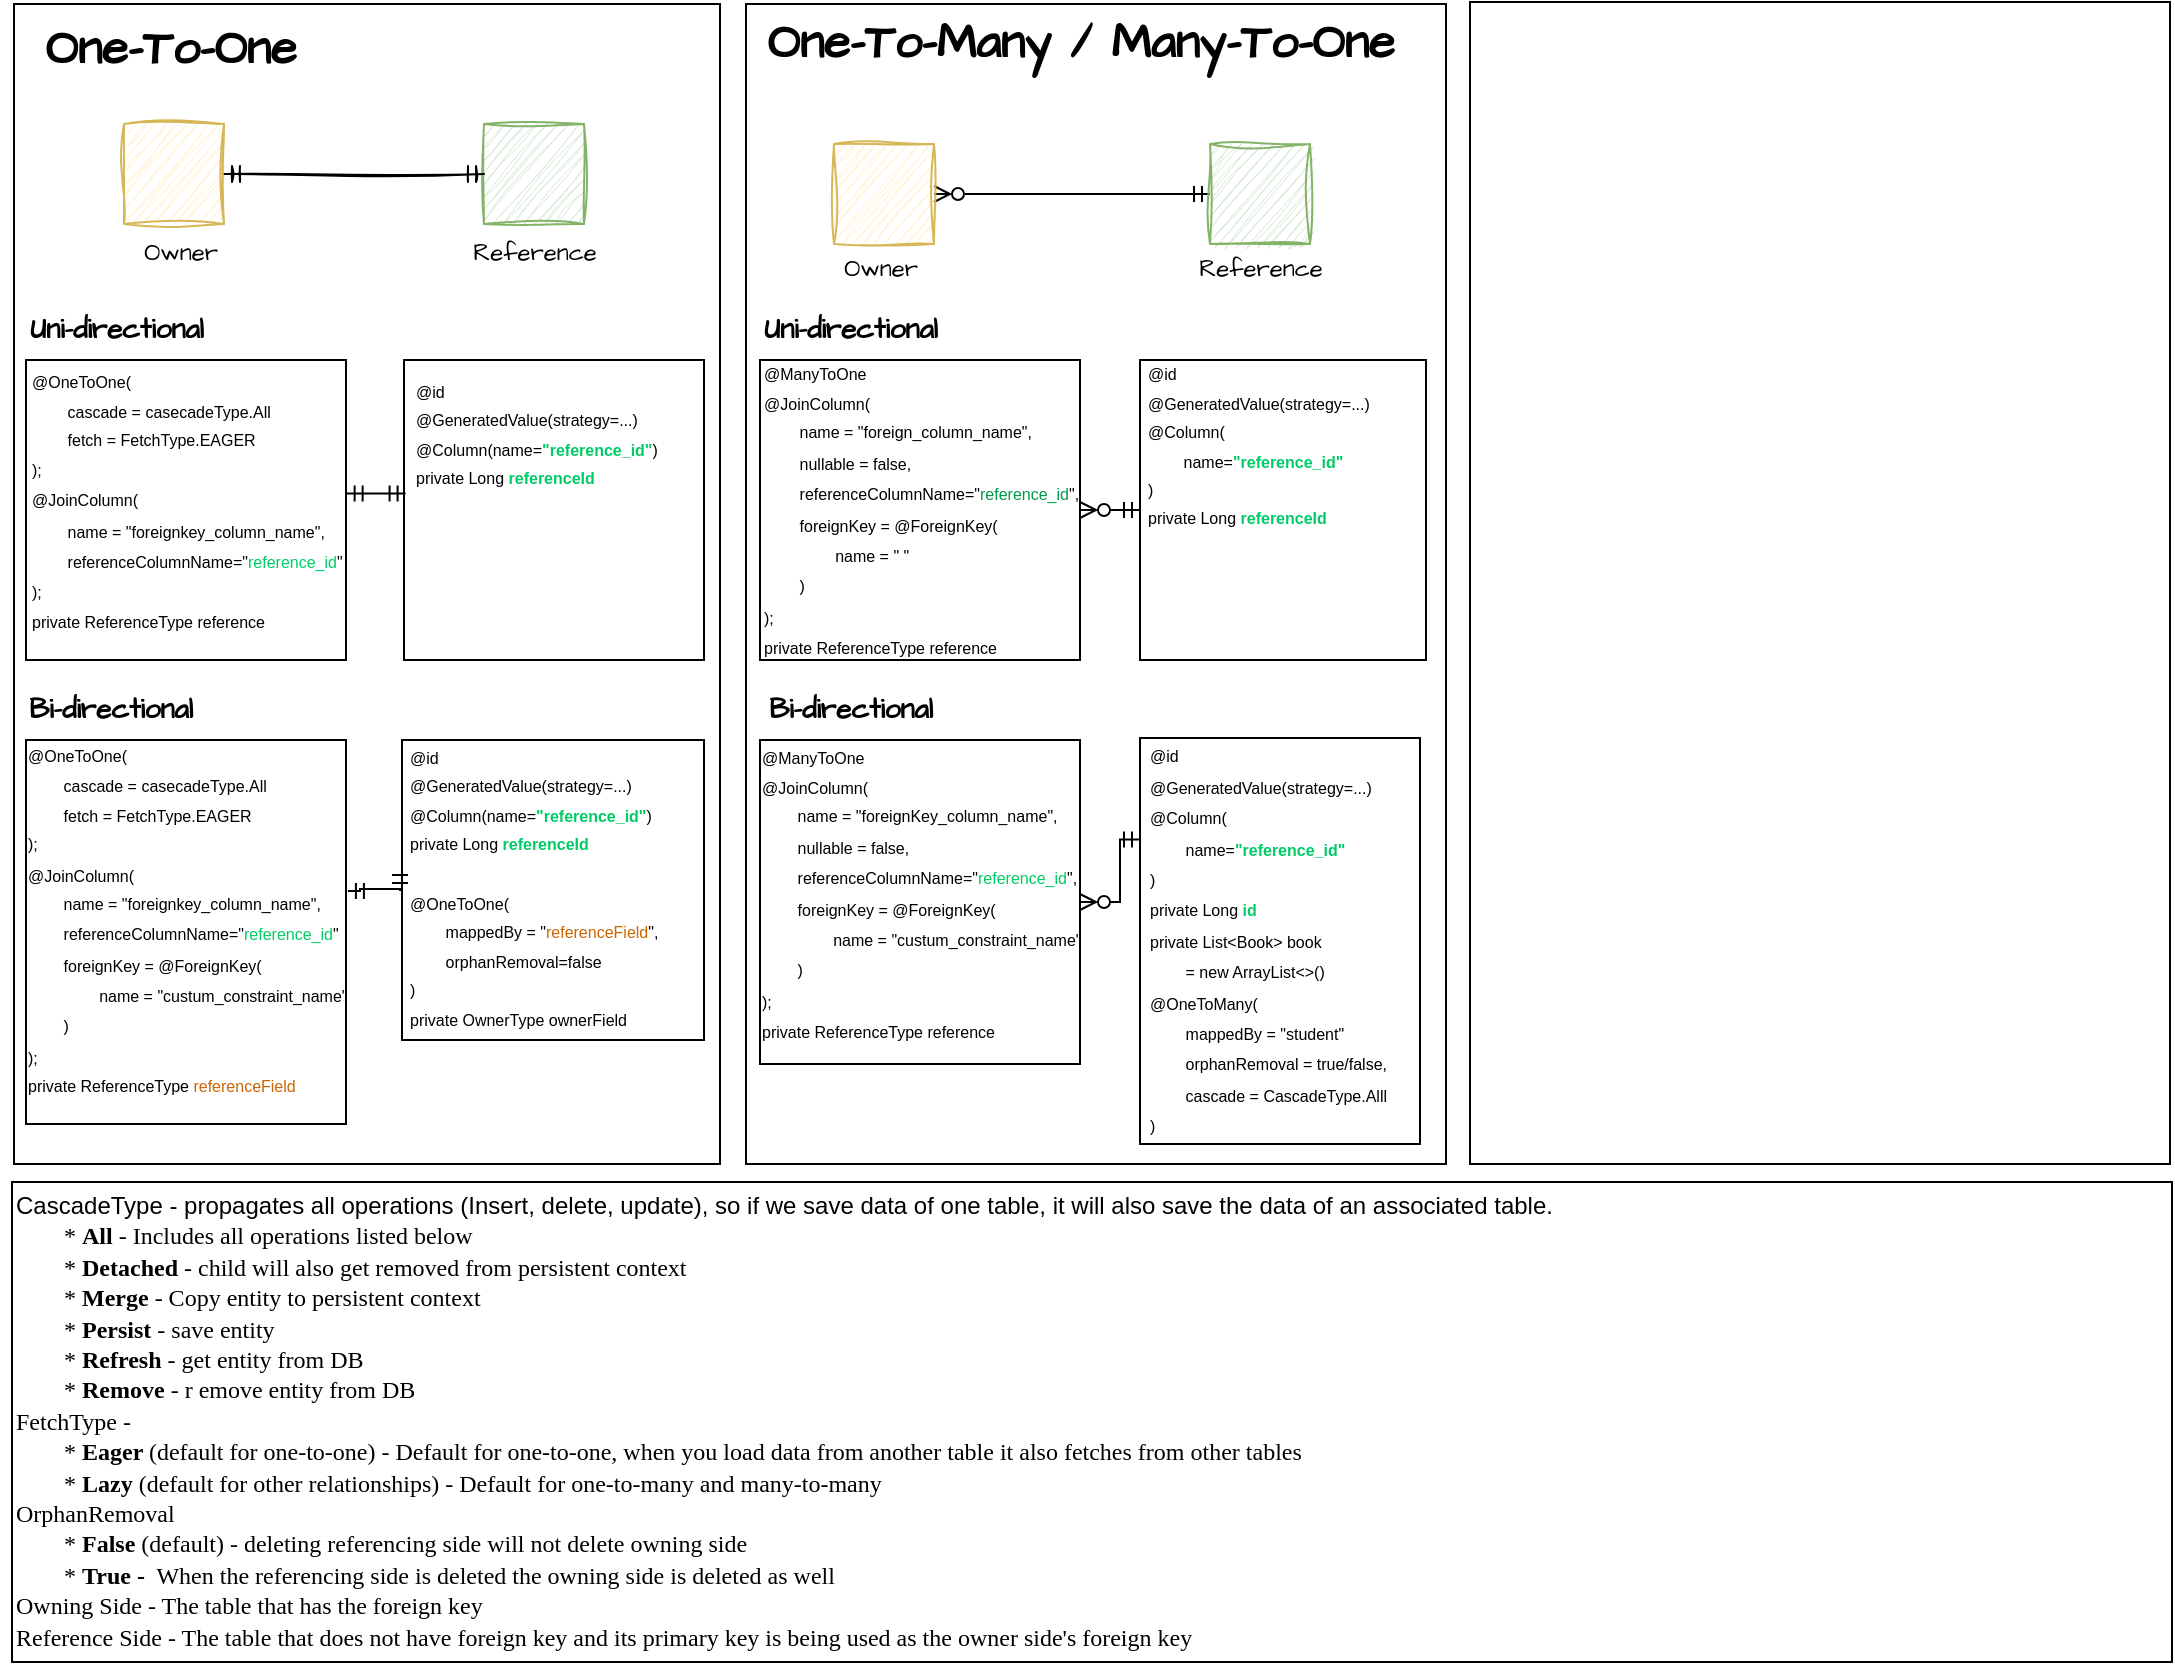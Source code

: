 <mxfile version="24.1.0" type="device">
  <diagram name="Page-1" id="_LcW1IXG-ejDCwWv2-nJ">
    <mxGraphModel dx="724" dy="393" grid="1" gridSize="10" guides="1" tooltips="1" connect="1" arrows="1" fold="1" page="1" pageScale="1" pageWidth="1100" pageHeight="850" math="0" shadow="0">
      <root>
        <mxCell id="0" />
        <mxCell id="1" parent="0" />
        <mxCell id="fBKZAk87WcXWiRnp1Xga-21" value="" style="rounded=0;whiteSpace=wrap;html=1;hachureGap=4;fontFamily=Architects Daughter;fontSource=https%3A%2F%2Ffonts.googleapis.com%2Fcss%3Ffamily%3DArchitects%2BDaughter;" vertex="1" parent="1">
          <mxGeometry x="7" y="10" width="353" height="580" as="geometry" />
        </mxCell>
        <mxCell id="fBKZAk87WcXWiRnp1Xga-3" value="&lt;font style=&quot;font-size: 24px;&quot;&gt;&lt;b style=&quot;&quot;&gt;One-To-One&lt;/b&gt;&lt;/font&gt;" style="text;html=1;align=center;verticalAlign=middle;resizable=0;points=[];autosize=1;strokeColor=none;fillColor=none;fontFamily=Architects Daughter;fontSource=https%3A%2F%2Ffonts.googleapis.com%2Fcss%3Ffamily%3DArchitects%2BDaughter;" vertex="1" parent="1">
          <mxGeometry x="10" y="13" width="150" height="40" as="geometry" />
        </mxCell>
        <mxCell id="fBKZAk87WcXWiRnp1Xga-5" value="&lt;font style=&quot;font-size: 14px;&quot;&gt;&lt;b&gt;Uni-directional&lt;/b&gt;&lt;/font&gt;" style="text;html=1;align=center;verticalAlign=middle;resizable=0;points=[];autosize=1;strokeColor=none;fillColor=none;fontFamily=Architects Daughter;fontSource=https%3A%2F%2Ffonts.googleapis.com%2Fcss%3Ffamily%3DArchitects%2BDaughter;" vertex="1" parent="1">
          <mxGeometry x="3" y="158" width="110" height="30" as="geometry" />
        </mxCell>
        <mxCell id="fBKZAk87WcXWiRnp1Xga-12" value="" style="rounded=0;whiteSpace=wrap;html=1;hachureGap=4;fontFamily=Architects Daughter;fontSource=https%3A%2F%2Ffonts.googleapis.com%2Fcss%3Ffamily%3DArchitects%2BDaughter;" vertex="1" parent="1">
          <mxGeometry x="13" y="188" width="160" height="150" as="geometry" />
        </mxCell>
        <mxCell id="fBKZAk87WcXWiRnp1Xga-8" value="&lt;p&gt;&lt;/p&gt;&lt;div style=&quot;&quot;&gt;&lt;font style=&quot;&quot; face=&quot;Helvetica&quot;&gt;&lt;font style=&quot;font-size: 8px;&quot;&gt;&lt;span style=&quot;background-color: initial;&quot;&gt;&lt;font style=&quot;&quot;&gt;@OneToOne(&lt;/font&gt;&lt;/span&gt;&lt;br&gt;&lt;/font&gt;&lt;font style=&quot;font-size: 8px;&quot;&gt;&lt;span style=&quot;background-color: initial; white-space-collapse: preserve;&quot;&gt;&#x9;&lt;/span&gt;&lt;span style=&quot;background-color: initial;&quot;&gt;cascade = &lt;/span&gt;&lt;span style=&quot;background-color: initial;&quot;&gt;casecadeType.All&lt;/span&gt;&lt;/font&gt;&lt;/font&gt;&lt;/div&gt;&lt;div style=&quot;&quot;&gt;&lt;font style=&quot;font-size: 8px;&quot;&gt;&lt;span style=&quot;font-family: Helvetica; white-space-collapse: preserve; background-color: initial;&quot;&gt;&#x9;&lt;/span&gt;&lt;span style=&quot;font-family: Helvetica; background-color: initial;&quot;&gt;fetch = FetchType.EAGER&lt;/span&gt;&lt;/font&gt;&lt;/div&gt;&lt;div style=&quot;&quot;&gt;&lt;font style=&quot;font-size: 8px;&quot;&gt;&lt;span style=&quot;font-family: Helvetica;&quot;&gt;);&lt;/span&gt;&lt;span style=&quot;background-color: initial; font-family: Helvetica;&quot;&gt;&lt;br&gt;&lt;/span&gt;&lt;/font&gt;&lt;/div&gt;&lt;div style=&quot;&quot;&gt;&lt;span style=&quot;background-color: initial; font-family: Helvetica;&quot;&gt;&lt;font style=&quot;font-size: 8px;&quot;&gt;@JoinColumn(&lt;/font&gt;&lt;/span&gt;&lt;/div&gt;&lt;div style=&quot;&quot;&gt;&lt;font style=&quot;&quot; face=&quot;Helvetica&quot;&gt;&lt;font style=&quot;font-size: 8px;&quot;&gt;&lt;span style=&quot;background-color: initial;&quot;&gt;&lt;span style=&quot;white-space: pre;&quot;&gt;&#x9;&lt;/span&gt;name = &quot;foreignkey_column_name&lt;/span&gt;&lt;span style=&quot;background-color: initial;&quot;&gt;&quot;,&lt;/span&gt;&lt;br&gt;&lt;/font&gt;&lt;font style=&quot;font-size: 8px;&quot;&gt;&lt;span style=&quot;background-color: initial;&quot;&gt;&lt;span style=&quot;white-space: pre;&quot;&gt;&#x9;&lt;/span&gt;referenceColumnName&lt;/span&gt;&lt;font style=&quot;background-color: initial;&quot;&gt;=&quot;&lt;font color=&quot;#00cc66&quot;&gt;reference_id&lt;/font&gt;&quot;&lt;/font&gt;&lt;br&gt;&lt;/font&gt;&lt;font style=&quot;font-size: 8px;&quot;&gt;&lt;span style=&quot;background-color: initial;&quot;&gt;);&lt;/span&gt;&lt;br&gt;&lt;/font&gt;&lt;/font&gt;&lt;font style=&quot;font-size: 8px;&quot; face=&quot;Helvetica&quot;&gt;&lt;span style=&quot;background-color: initial;&quot;&gt;private ReferenceType reference&lt;/span&gt;&lt;br&gt;&lt;/font&gt;&lt;br&gt;&lt;/div&gt;&lt;p&gt;&lt;/p&gt;" style="text;html=1;align=left;verticalAlign=middle;resizable=0;points=[];autosize=1;strokeColor=none;fillColor=none;fontFamily=Architects Daughter;fontSource=https%3A%2F%2Ffonts.googleapis.com%2Fcss%3Ffamily%3DArchitects%2BDaughter;" vertex="1" parent="1">
          <mxGeometry x="14" y="170" width="180" height="190" as="geometry" />
        </mxCell>
        <mxCell id="fBKZAk87WcXWiRnp1Xga-13" value="&lt;span style=&quot;color: rgba(0, 0, 0, 0); font-family: monospace; font-size: 0px; text-align: start; text-wrap: nowrap;&quot;&gt;%3CmxGraphModel%3E%3Croot%3E%3CmxCell%20id%3D%220%22%2F%3E%3CmxCell%20id%3D%221%22%20parent%3D%220%22%2F%3E%3CmxCell%20id%3D%222%22%20value%3D%22%26lt%3Bfont%20style%3D%26quot%3Bfont-size%3A%2010px%3B%26quot%3B%20face%3D%26quot%3BHelvetica%26quot%3B%26gt%3B%40id%26lt%3B%2Ffont%26gt%3B%26lt%3Bdiv%26gt%3B%26lt%3Bfont%20style%3D%26quot%3Bfont-size%3A%2010px%3B%26quot%3B%20face%3D%26quot%3BHelvetica%26quot%3B%26gt%3B%40GeneratedValue(strategy%3D...)%26lt%3B%2Ffont%26gt%3B%26lt%3B%2Fdiv%26gt%3B%26lt%3Bdiv%26gt%3B%26lt%3Bfont%20style%3D%26quot%3Bfont-size%3A%2010px%3B%26quot%3B%20face%3D%26quot%3BHelvetica%26quot%3B%26gt%3B%40Column(name%3D%26lt%3Bfont%20color%3D%26quot%3B%2300cc66%26quot%3B%26gt%3B%26lt%3Bb%26gt%3B%26quot%3Bid%26quot%3B%26lt%3B%2Fb%26gt%3B%26lt%3B%2Ffont%26gt%3B)%26lt%3Bbr%26gt%3B%26lt%3B%2Ffont%26gt%3B%26lt%3Bdiv%26gt%3B%26lt%3Bfont%20style%3D%26quot%3Bfont-size%3A%2010px%3B%26quot%3B%20face%3D%26quot%3BHelvetica%26quot%3B%26gt%3Bprivate%20Long%20%26lt%3Bfont%20style%3D%26quot%3B%26quot%3B%20color%3D%26quot%3B%2300cc66%26quot%3B%26gt%3B%26lt%3Bb%20style%3D%26quot%3B%26quot%3B%26gt%3Bid%26lt%3B%2Fb%26gt%3B%26lt%3B%2Ffont%26gt%3B%26lt%3B%2Ffont%26gt%3B%26lt%3B%2Fdiv%26gt%3B%26lt%3B%2Fdiv%26gt%3B%22%20style%3D%22text%3Bhtml%3D1%3Balign%3Dleft%3BverticalAlign%3Dmiddle%3Bresizable%3D0%3Bpoints%3D%5B%5D%3Bautosize%3D1%3BstrokeColor%3Dnone%3BfillColor%3Dnone%3BfontFamily%3DArchitects%20Daughter%3BfontSource%3Dhttps%253A%252F%252Ffonts.googleapis.com%252Fcss%253Ffamily%253DArchitects%252BDaughter%3B%22%20vertex%3D%221%22%20parent%3D%221%22%3E%3CmxGeometry%20x%3D%22202%22%20y%3D%22218%22%20width%3D%22160%22%20height%3D%2270%22%20as%3D%22geometry%22%2F%3E%3C%2FmxCell%3E%3C%2Froot%3E%3C%2FmxGraphModel%3E&lt;/span&gt;" style="rounded=0;whiteSpace=wrap;html=1;hachureGap=4;fontFamily=Architects Daughter;fontSource=https%3A%2F%2Ffonts.googleapis.com%2Fcss%3Ffamily%3DArchitects%2BDaughter;" vertex="1" parent="1">
          <mxGeometry x="202" y="188" width="150" height="150" as="geometry" />
        </mxCell>
        <mxCell id="fBKZAk87WcXWiRnp1Xga-14" style="edgeStyle=orthogonalEdgeStyle;rounded=0;hachureGap=4;orthogonalLoop=1;jettySize=auto;html=1;fontFamily=Architects Daughter;fontSource=https%3A%2F%2Ffonts.googleapis.com%2Fcss%3Ffamily%3DArchitects%2BDaughter;startArrow=ERmandOne;startFill=0;endArrow=ERmandOne;endFill=0;entryX=0.005;entryY=0.451;entryDx=0;entryDy=0;entryPerimeter=0;exitX=1.002;exitY=0.445;exitDx=0;exitDy=0;exitPerimeter=0;" edge="1" parent="1" source="fBKZAk87WcXWiRnp1Xga-12" target="fBKZAk87WcXWiRnp1Xga-13">
          <mxGeometry relative="1" as="geometry">
            <mxPoint x="171" y="285.026" as="sourcePoint" />
            <mxPoint x="256" y="291.2" as="targetPoint" />
          </mxGeometry>
        </mxCell>
        <mxCell id="fBKZAk87WcXWiRnp1Xga-15" value="&lt;font style=&quot;font-size: 8px;&quot; face=&quot;Helvetica&quot;&gt;@id&lt;/font&gt;&lt;div&gt;&lt;font style=&quot;font-size: 8px;&quot; face=&quot;Helvetica&quot;&gt;@GeneratedValue(strategy=...)&lt;/font&gt;&lt;/div&gt;&lt;div&gt;&lt;font style=&quot;font-size: 8px;&quot; face=&quot;Helvetica&quot;&gt;@Column(name=&lt;font style=&quot;&quot; color=&quot;#00cc66&quot;&gt;&lt;b&gt;&quot;reference_id&quot;&lt;/b&gt;&lt;/font&gt;)&lt;br&gt;&lt;/font&gt;&lt;div&gt;&lt;font style=&quot;font-size: 8px;&quot; face=&quot;Helvetica&quot;&gt;private Long &lt;font style=&quot;&quot; color=&quot;#00cc66&quot;&gt;&lt;b style=&quot;&quot;&gt;referenceId&lt;/b&gt;&lt;/font&gt;&lt;/font&gt;&lt;/div&gt;&lt;/div&gt;" style="text;html=1;align=left;verticalAlign=middle;resizable=0;points=[];autosize=1;strokeColor=none;fillColor=none;fontFamily=Architects Daughter;fontSource=https%3A%2F%2Ffonts.googleapis.com%2Fcss%3Ffamily%3DArchitects%2BDaughter;" vertex="1" parent="1">
          <mxGeometry x="205.5" y="190" width="140" height="70" as="geometry" />
        </mxCell>
        <mxCell id="fBKZAk87WcXWiRnp1Xga-18" value="&lt;div&gt;&lt;font face=&quot;Helvetica&quot;&gt;&lt;br&gt;&lt;/font&gt;&lt;/div&gt;&lt;font face=&quot;Helvetica&quot;&gt;CascadeType - propagates all operations (Insert, delete, update), so if we save data of one table, it will also save the data of an associated table.&amp;nbsp;&lt;/font&gt;&lt;div&gt;&lt;font face=&quot;DI77sC_z4A-Jk6AorHSN&quot;&gt;&lt;span style=&quot;white-space: pre;&quot;&gt;&#x9;&lt;/span&gt;*&amp;nbsp;&lt;b&gt;All&lt;/b&gt;&amp;nbsp;- Includes all operations listed below&lt;br&gt;&lt;span style=&quot;white-space: pre;&quot;&gt;&#x9;&lt;/span&gt;*&amp;nbsp;&lt;b&gt;Detached&lt;/b&gt; - child will also get removed from persistent context&lt;/font&gt;&lt;/div&gt;&lt;div&gt;&lt;font face=&quot;DI77sC_z4A-Jk6AorHSN&quot;&gt;&lt;span style=&quot;white-space: pre;&quot;&gt;&#x9;&lt;/span&gt;*&amp;nbsp;&lt;b&gt;Merge&lt;/b&gt; - Copy entity to persistent context&lt;/font&gt;&lt;/div&gt;&lt;div&gt;&lt;font face=&quot;DI77sC_z4A-Jk6AorHSN&quot;&gt;&lt;span style=&quot;white-space: pre;&quot;&gt;&#x9;&lt;/span&gt;*&amp;nbsp;&lt;b&gt;Persist&lt;/b&gt; - save entity&lt;/font&gt;&lt;/div&gt;&lt;div&gt;&lt;font face=&quot;DI77sC_z4A-Jk6AorHSN&quot;&gt;&lt;span style=&quot;white-space: pre;&quot;&gt;&#x9;&lt;/span&gt;*&amp;nbsp;&lt;b&gt;Refresh&lt;/b&gt; - get entity from DB&lt;span style=&quot;white-space: pre;&quot;&gt;&#x9;&lt;/span&gt;&lt;/font&gt;&lt;/div&gt;&lt;div&gt;&lt;font face=&quot;DI77sC_z4A-Jk6AorHSN&quot;&gt;&lt;span style=&quot;white-space: pre;&quot;&gt;&#x9;&lt;/span&gt;*&amp;nbsp;&lt;b&gt;Remove&lt;/b&gt; - r emove entity from DB&lt;/font&gt;&lt;/div&gt;&lt;div&gt;&lt;font face=&quot;DI77sC_z4A-Jk6AorHSN&quot;&gt;FetchType -&amp;nbsp;&lt;/font&gt;&lt;/div&gt;&lt;div&gt;&lt;font face=&quot;DI77sC_z4A-Jk6AorHSN&quot;&gt;&lt;span style=&quot;white-space: pre;&quot;&gt;&#x9;&lt;/span&gt;*&amp;nbsp;&lt;b&gt;Eager &lt;/b&gt;(default for one-to-one)&amp;nbsp;- Default for one-to-one, when you load data from another table it also fetches from other tables&amp;nbsp;&lt;br&gt;&lt;/font&gt;&lt;/div&gt;&lt;div&gt;&lt;font face=&quot;DI77sC_z4A-Jk6AorHSN&quot;&gt;&lt;span style=&quot;white-space: pre;&quot;&gt;&#x9;&lt;/span&gt;*&amp;nbsp;&lt;b&gt;Lazy &lt;/b&gt;(default for other relationships) - Default for one-to-many and many-to-many&lt;br&gt;&lt;/font&gt;&lt;/div&gt;&lt;div&gt;&lt;font face=&quot;DI77sC_z4A-Jk6AorHSN&quot;&gt;OrphanRemoval&amp;nbsp;&lt;/font&gt;&lt;/div&gt;&lt;div&gt;&lt;font face=&quot;DI77sC_z4A-Jk6AorHSN&quot;&gt;&lt;span style=&quot;white-space: pre;&quot;&gt;&#x9;&lt;/span&gt;* &lt;b&gt;False&lt;/b&gt; (default) - deleting referencing side will not delete owning side&lt;/font&gt;&lt;/div&gt;&lt;div&gt;&lt;font face=&quot;DI77sC_z4A-Jk6AorHSN&quot;&gt;&lt;span style=&quot;white-space: pre;&quot;&gt;&#x9;&lt;/span&gt;* &lt;b&gt;True -&lt;/b&gt;&amp;nbsp; When the referencing side is deleted the owning side is deleted as well&lt;/font&gt;&lt;/div&gt;&lt;div&gt;&lt;font face=&quot;DI77sC_z4A-Jk6AorHSN&quot;&gt;Owning Side - The table that has the foreign key&lt;/font&gt;&lt;/div&gt;&lt;div&gt;&lt;font face=&quot;DI77sC_z4A-Jk6AorHSN&quot;&gt;Reference Side - The table that does not have foreign key and its primary key is being used as the owner side&#39;s foreign key&lt;/font&gt;&lt;/div&gt;&lt;div&gt;&lt;font face=&quot;D8aTwzG_RKU66yjBldHO&quot;&gt;&lt;span style=&quot;white-space: pre;&quot;&gt;&#x9;&lt;/span&gt;&lt;br&gt;&lt;/font&gt;&lt;/div&gt;" style="rounded=0;whiteSpace=wrap;html=1;hachureGap=4;fontFamily=Architects Daughter;fontSource=https%3A%2F%2Ffonts.googleapis.com%2Fcss%3Ffamily%3DArchitects%2BDaughter;align=left;" vertex="1" parent="1">
          <mxGeometry x="6" y="599" width="1080" height="240" as="geometry" />
        </mxCell>
        <mxCell id="fBKZAk87WcXWiRnp1Xga-23" value="&amp;nbsp;" style="rounded=0;whiteSpace=wrap;html=1;hachureGap=4;fontFamily=Architects Daughter;fontSource=https%3A%2F%2Ffonts.googleapis.com%2Fcss%3Ffamily%3DArchitects%2BDaughter;" vertex="1" parent="1">
          <mxGeometry x="373" y="10" width="350" height="580" as="geometry" />
        </mxCell>
        <mxCell id="fBKZAk87WcXWiRnp1Xga-24" value="" style="rounded=0;whiteSpace=wrap;html=1;hachureGap=4;fontFamily=Architects Daughter;fontSource=https%3A%2F%2Ffonts.googleapis.com%2Fcss%3Ffamily%3DArchitects%2BDaughter;" vertex="1" parent="1">
          <mxGeometry x="735" y="9" width="350" height="581" as="geometry" />
        </mxCell>
        <mxCell id="fBKZAk87WcXWiRnp1Xga-25" value="&lt;font style=&quot;font-size: 14px;&quot;&gt;&lt;b&gt;Bi-directional&lt;/b&gt;&lt;/font&gt;" style="text;html=1;align=center;verticalAlign=middle;resizable=0;points=[];autosize=1;strokeColor=none;fillColor=none;fontFamily=Architects Daughter;fontSource=https%3A%2F%2Ffonts.googleapis.com%2Fcss%3Ffamily%3DArchitects%2BDaughter;" vertex="1" parent="1">
          <mxGeometry y="348" width="110" height="30" as="geometry" />
        </mxCell>
        <mxCell id="fBKZAk87WcXWiRnp1Xga-26" value="" style="rounded=0;whiteSpace=wrap;html=1;hachureGap=4;fontFamily=Architects Daughter;fontSource=https%3A%2F%2Ffonts.googleapis.com%2Fcss%3Ffamily%3DArchitects%2BDaughter;" vertex="1" parent="1">
          <mxGeometry x="13" y="378" width="160" height="192" as="geometry" />
        </mxCell>
        <mxCell id="fBKZAk87WcXWiRnp1Xga-27" value="&lt;p&gt;&lt;/p&gt;&lt;div style=&quot;&quot;&gt;&lt;font style=&quot;&quot; face=&quot;Helvetica&quot;&gt;&lt;span style=&quot;background-color: initial;&quot;&gt;&lt;font style=&quot;font-size: 8px;&quot;&gt;@OneToOne(&lt;/font&gt;&lt;/span&gt;&lt;br&gt;&lt;font style=&quot;font-size: 8px;&quot;&gt;&lt;span style=&quot;background-color: initial; white-space-collapse: preserve;&quot;&gt;&#x9;&lt;/span&gt;&lt;span style=&quot;background-color: initial;&quot;&gt;cascade = &lt;/span&gt;&lt;span style=&quot;background-color: initial;&quot;&gt;casecadeType.All&lt;/span&gt;&lt;/font&gt;&lt;/font&gt;&lt;/div&gt;&lt;div style=&quot;&quot;&gt;&lt;font style=&quot;font-size: 8px;&quot;&gt;&lt;span style=&quot;font-family: Helvetica; white-space-collapse: preserve; background-color: initial;&quot;&gt;&#x9;&lt;/span&gt;&lt;span style=&quot;font-family: Helvetica; background-color: initial;&quot;&gt;fetch = FetchType.EAGER&lt;/span&gt;&lt;/font&gt;&lt;/div&gt;&lt;div style=&quot;&quot;&gt;&lt;font style=&quot;font-size: 8px;&quot;&gt;&lt;span style=&quot;font-family: Helvetica;&quot;&gt;);&lt;/span&gt;&lt;span style=&quot;background-color: initial; font-family: Helvetica;&quot;&gt;&lt;br&gt;&lt;/span&gt;&lt;/font&gt;&lt;/div&gt;&lt;div style=&quot;&quot;&gt;&lt;span style=&quot;background-color: initial; font-family: Helvetica;&quot;&gt;&lt;font style=&quot;font-size: 8px;&quot;&gt;@JoinColumn(&lt;/font&gt;&lt;/span&gt;&lt;/div&gt;&lt;div style=&quot;&quot;&gt;&lt;span style=&quot;font-family: Helvetica; font-size: 8px; background-color: initial;&quot;&gt;&lt;span style=&quot;white-space-collapse: preserve;&quot;&gt;&#x9;&lt;/span&gt;name = &quot;foreignkey_column_name&lt;/span&gt;&lt;span style=&quot;font-family: Helvetica; font-size: 8px; background-color: initial;&quot;&gt;&quot;,&lt;/span&gt;&lt;/div&gt;&lt;div style=&quot;&quot;&gt;&lt;font style=&quot;&quot; face=&quot;Helvetica&quot;&gt;&lt;font style=&quot;font-size: 8px;&quot;&gt;&lt;span style=&quot;background-color: initial;&quot;&gt;&lt;span style=&quot;white-space: pre;&quot;&gt;&#x9;&lt;/span&gt;referenceColumnName&lt;/span&gt;&lt;font style=&quot;background-color: initial;&quot;&gt;=&quot;&lt;font color=&quot;#00cc66&quot;&gt;reference_id&lt;/font&gt;&quot;&lt;/font&gt;&lt;/font&gt;&lt;/font&gt;&lt;/div&gt;&lt;div style=&quot;&quot;&gt;&lt;font style=&quot;&quot; face=&quot;Helvetica&quot;&gt;&lt;font style=&quot;font-size: 8px;&quot;&gt;&lt;span style=&quot;white-space: pre;&quot;&gt;&#x9;&lt;/span&gt;foreignKey = @ForeignKey(&lt;/font&gt;&lt;/font&gt;&lt;/div&gt;&lt;div style=&quot;&quot;&gt;&lt;font style=&quot;&quot; face=&quot;Helvetica&quot;&gt;&lt;font style=&quot;font-size: 8px;&quot;&gt;&lt;span style=&quot;white-space: pre;&quot;&gt;&#x9;&lt;/span&gt;&lt;span style=&quot;white-space: pre;&quot;&gt;&#x9;&lt;/span&gt;name = &quot;custum_constraint_name&quot;&lt;/font&gt;&lt;/font&gt;&lt;/div&gt;&lt;div style=&quot;&quot;&gt;&lt;font style=&quot;&quot; face=&quot;Helvetica&quot;&gt;&lt;font style=&quot;font-size: 8px;&quot;&gt;&lt;span style=&quot;white-space: pre;&quot;&gt;&#x9;&lt;/span&gt;)&lt;br&gt;&lt;/font&gt;&lt;font style=&quot;font-size: 8px;&quot;&gt;&lt;span style=&quot;background-color: initial;&quot;&gt;);&lt;/span&gt;&lt;br&gt;&lt;/font&gt;&lt;/font&gt;&lt;font style=&quot;font-size: 8px;&quot; face=&quot;Helvetica&quot;&gt;&lt;span style=&quot;background-color: initial;&quot;&gt;private ReferenceType&amp;nbsp;&lt;font color=&quot;#cc6600&quot;&gt;referenceField&lt;/font&gt;&lt;/span&gt;&lt;br&gt;&lt;/font&gt;&lt;br&gt;&lt;/div&gt;&lt;p&gt;&lt;/p&gt;" style="text;html=1;align=left;verticalAlign=middle;resizable=0;points=[];autosize=1;strokeColor=none;fillColor=none;fontFamily=Architects Daughter;fontSource=https%3A%2F%2Ffonts.googleapis.com%2Fcss%3Ffamily%3DArchitects%2BDaughter;" vertex="1" parent="1">
          <mxGeometry x="11.5" y="360" width="180" height="230" as="geometry" />
        </mxCell>
        <mxCell id="fBKZAk87WcXWiRnp1Xga-28" value="" style="rounded=0;whiteSpace=wrap;html=1;hachureGap=4;fontFamily=Architects Daughter;fontSource=https%3A%2F%2Ffonts.googleapis.com%2Fcss%3Ffamily%3DArchitects%2BDaughter;" vertex="1" parent="1">
          <mxGeometry x="201" y="378" width="151" height="150" as="geometry" />
        </mxCell>
        <mxCell id="fBKZAk87WcXWiRnp1Xga-29" style="edgeStyle=orthogonalEdgeStyle;rounded=0;hachureGap=4;orthogonalLoop=1;jettySize=auto;html=1;fontFamily=Architects Daughter;fontSource=https%3A%2F%2Ffonts.googleapis.com%2Fcss%3Ffamily%3DArchitects%2BDaughter;startArrow=ERmandOne;startFill=0;endArrow=ERmandOne;endFill=0;exitX=1.006;exitY=0.46;exitDx=0;exitDy=0;exitPerimeter=0;" edge="1" parent="1">
          <mxGeometry relative="1" as="geometry">
            <mxPoint x="173.96" y="453.5" as="sourcePoint" />
            <mxPoint x="200" y="453.5" as="targetPoint" />
            <Array as="points">
              <mxPoint x="180" y="453.5" />
              <mxPoint x="200" y="452.5" />
            </Array>
          </mxGeometry>
        </mxCell>
        <mxCell id="fBKZAk87WcXWiRnp1Xga-30" value="&lt;font style=&quot;font-size: 8px;&quot; face=&quot;Helvetica&quot;&gt;@id&lt;/font&gt;&lt;div&gt;&lt;font style=&quot;font-size: 8px;&quot; face=&quot;Helvetica&quot;&gt;@GeneratedValue(strategy=...)&lt;/font&gt;&lt;/div&gt;&lt;div&gt;&lt;font style=&quot;font-size: 8px;&quot; face=&quot;Helvetica&quot;&gt;@Column(name=&lt;font color=&quot;#00cc66&quot;&gt;&lt;b&gt;&quot;reference_id&quot;&lt;/b&gt;&lt;/font&gt;)&lt;br&gt;&lt;/font&gt;&lt;div&gt;&lt;font style=&quot;font-size: 8px;&quot; face=&quot;Helvetica&quot;&gt;private Long &lt;font style=&quot;&quot; color=&quot;#00cc66&quot;&gt;&lt;b style=&quot;&quot;&gt;referenceId&lt;/b&gt;&lt;/font&gt;&lt;/font&gt;&lt;/div&gt;&lt;/div&gt;&lt;div&gt;&lt;font style=&quot;&quot; face=&quot;Helvetica&quot;&gt;&lt;font style=&quot;font-size: 8px;&quot; color=&quot;#00cc66&quot;&gt;&lt;b style=&quot;&quot;&gt;&lt;br&gt;&lt;/b&gt;&lt;/font&gt;&lt;/font&gt;&lt;/div&gt;&lt;div&gt;&lt;font style=&quot;font-size: 8px;&quot; face=&quot;Helvetica&quot;&gt;@OneToOne(&lt;/font&gt;&lt;/div&gt;&lt;div&gt;&lt;font style=&quot;font-size: 8px;&quot; face=&quot;Helvetica&quot;&gt;&lt;span style=&quot;white-space: pre;&quot;&gt;&#x9;&lt;/span&gt;mappedBy = &quot;&lt;font color=&quot;#cc6600&quot;&gt;referenceField&lt;/font&gt;&quot;,&lt;/font&gt;&lt;/div&gt;&lt;div&gt;&lt;font style=&quot;font-size: 8px;&quot; face=&quot;Helvetica&quot;&gt;&lt;span style=&quot;white-space: pre;&quot;&gt;&#x9;&lt;/span&gt;orphanRemoval=false&lt;br&gt;&lt;/font&gt;&lt;/div&gt;&lt;div&gt;&lt;font style=&quot;font-size: 8px;&quot; face=&quot;Helvetica&quot;&gt;)&lt;/font&gt;&lt;/div&gt;&lt;div&gt;&lt;font style=&quot;font-size: 8px;&quot; face=&quot;Helvetica&quot;&gt;private OwnerType ownerField&lt;/font&gt;&lt;/div&gt;" style="text;html=1;align=left;verticalAlign=middle;resizable=0;points=[];autosize=1;strokeColor=none;fillColor=none;fontFamily=Architects Daughter;fontSource=https%3A%2F%2Ffonts.googleapis.com%2Fcss%3Ffamily%3DArchitects%2BDaughter;" vertex="1" parent="1">
          <mxGeometry x="202.5" y="372" width="150" height="160" as="geometry" />
        </mxCell>
        <mxCell id="fBKZAk87WcXWiRnp1Xga-34" value="&lt;font style=&quot;font-size: 24px;&quot;&gt;&lt;b style=&quot;&quot;&gt;One-To-Many / Many-To-One&lt;/b&gt;&lt;/font&gt;" style="text;html=1;align=center;verticalAlign=middle;resizable=0;points=[];autosize=1;strokeColor=none;fillColor=none;fontFamily=Architects Daughter;fontSource=https%3A%2F%2Ffonts.googleapis.com%2Fcss%3Ffamily%3DArchitects%2BDaughter;" vertex="1" parent="1">
          <mxGeometry x="370" y="10" width="340" height="40" as="geometry" />
        </mxCell>
        <mxCell id="fBKZAk87WcXWiRnp1Xga-47" value="&lt;span style=&quot;color: rgba(0, 0, 0, 0); font-family: monospace; font-size: 0px; text-align: start; text-wrap: nowrap;&quot;&gt;%3CmxGraphModel%3E%3Croot%3E%3CmxCell%20id%3D%220%22%2F%3E%3CmxCell%20id%3D%221%22%20parent%3D%220%22%2F%3E%3CmxCell%20id%3D%222%22%20value%3D%22%26lt%3Bfont%20style%3D%26quot%3Bfont-size%3A%2010px%3B%26quot%3B%20face%3D%26quot%3BHelvetica%26quot%3B%26gt%3B%40id%26lt%3B%2Ffont%26gt%3B%26lt%3Bdiv%26gt%3B%26lt%3Bfont%20style%3D%26quot%3Bfont-size%3A%2010px%3B%26quot%3B%20face%3D%26quot%3BHelvetica%26quot%3B%26gt%3B%40GeneratedValue(strategy%3D...)%26lt%3B%2Ffont%26gt%3B%26lt%3B%2Fdiv%26gt%3B%26lt%3Bdiv%26gt%3B%26lt%3Bfont%20style%3D%26quot%3Bfont-size%3A%2010px%3B%26quot%3B%20face%3D%26quot%3BHelvetica%26quot%3B%26gt%3B%40Column(name%3D%26lt%3Bfont%20color%3D%26quot%3B%2300cc66%26quot%3B%26gt%3B%26lt%3Bb%26gt%3B%26quot%3Bid%26quot%3B%26lt%3B%2Fb%26gt%3B%26lt%3B%2Ffont%26gt%3B)%26lt%3Bbr%26gt%3B%26lt%3B%2Ffont%26gt%3B%26lt%3Bdiv%26gt%3B%26lt%3Bfont%20style%3D%26quot%3Bfont-size%3A%2010px%3B%26quot%3B%20face%3D%26quot%3BHelvetica%26quot%3B%26gt%3Bprivate%20Long%20%26lt%3Bfont%20style%3D%26quot%3B%26quot%3B%20color%3D%26quot%3B%2300cc66%26quot%3B%26gt%3B%26lt%3Bb%20style%3D%26quot%3B%26quot%3B%26gt%3Bid%26lt%3B%2Fb%26gt%3B%26lt%3B%2Ffont%26gt%3B%26lt%3B%2Ffont%26gt%3B%26lt%3B%2Fdiv%26gt%3B%26lt%3B%2Fdiv%26gt%3B%22%20style%3D%22text%3Bhtml%3D1%3Balign%3Dleft%3BverticalAlign%3Dmiddle%3Bresizable%3D0%3Bpoints%3D%5B%5D%3Bautosize%3D1%3BstrokeColor%3Dnone%3BfillColor%3Dnone%3BfontFamily%3DArchitects%20Daughter%3BfontSource%3Dhttps%253A%252F%252Ffonts.googleapis.com%252Fcss%253Ffamily%253DArchitects%252BDaughter%3B%22%20vertex%3D%221%22%20parent%3D%221%22%3E%3CmxGeometry%20x%3D%22202%22%20y%3D%22218%22%20width%3D%22160%22%20height%3D%2270%22%20as%3D%22geometry%22%2F%3E%3C%2FmxCell%3E%3C%2Froot%3E%3C%2FmxGraphModel%3E&lt;/span&gt;" style="rounded=0;whiteSpace=wrap;html=1;hachureGap=4;fontFamily=Architects Daughter;fontSource=https%3A%2F%2Ffonts.googleapis.com%2Fcss%3Ffamily%3DArchitects%2BDaughter;" vertex="1" parent="1">
          <mxGeometry x="570" y="188" width="143" height="150" as="geometry" />
        </mxCell>
        <mxCell id="fBKZAk87WcXWiRnp1Xga-68" style="edgeStyle=orthogonalEdgeStyle;rounded=0;hachureGap=4;orthogonalLoop=1;jettySize=auto;html=1;exitX=1;exitY=0.5;exitDx=0;exitDy=0;entryX=0;entryY=0.5;entryDx=0;entryDy=0;fontFamily=Architects Daughter;fontSource=https%3A%2F%2Ffonts.googleapis.com%2Fcss%3Ffamily%3DArchitects%2BDaughter;startArrow=ERzeroToMany;startFill=0;endArrow=ERmandOne;endFill=0;" edge="1" parent="1" source="fBKZAk87WcXWiRnp1Xga-49" target="fBKZAk87WcXWiRnp1Xga-47">
          <mxGeometry relative="1" as="geometry" />
        </mxCell>
        <mxCell id="fBKZAk87WcXWiRnp1Xga-49" value="&lt;span style=&quot;color: rgba(0, 0, 0, 0); font-family: monospace; font-size: 0px; text-align: start; text-wrap: nowrap;&quot;&gt;%3CmxGraphModel%3E%3Croot%3E%3CmxCell%20id%3D%220%22%2F%3E%3CmxCell%20id%3D%221%22%20parent%3D%220%22%2F%3E%3CmxCell%20id%3D%222%22%20value%3D%22%26lt%3Bfont%20style%3D%26quot%3Bfont-size%3A%2010px%3B%26quot%3B%20face%3D%26quot%3BHelvetica%26quot%3B%26gt%3B%40id%26lt%3B%2Ffont%26gt%3B%26lt%3Bdiv%26gt%3B%26lt%3Bfont%20style%3D%26quot%3Bfont-size%3A%2010px%3B%26quot%3B%20face%3D%26quot%3BHelvetica%26quot%3B%26gt%3B%40GeneratedValue(strategy%3D...)%26lt%3B%2Ffont%26gt%3B%26lt%3B%2Fdiv%26gt%3B%26lt%3Bdiv%26gt%3B%26lt%3Bfont%20style%3D%26quot%3Bfont-size%3A%2010px%3B%26quot%3B%20face%3D%26quot%3BHelvetica%26quot%3B%26gt%3B%40Column(name%3D%26lt%3Bfont%20color%3D%26quot%3B%2300cc66%26quot%3B%26gt%3B%26lt%3Bb%26gt%3B%26quot%3Bid%26quot%3B%26lt%3B%2Fb%26gt%3B%26lt%3B%2Ffont%26gt%3B)%26lt%3Bbr%26gt%3B%26lt%3B%2Ffont%26gt%3B%26lt%3Bdiv%26gt%3B%26lt%3Bfont%20style%3D%26quot%3Bfont-size%3A%2010px%3B%26quot%3B%20face%3D%26quot%3BHelvetica%26quot%3B%26gt%3Bprivate%20Long%20%26lt%3Bfont%20style%3D%26quot%3B%26quot%3B%20color%3D%26quot%3B%2300cc66%26quot%3B%26gt%3B%26lt%3Bb%20style%3D%26quot%3B%26quot%3B%26gt%3Bid%26lt%3B%2Fb%26gt%3B%26lt%3B%2Ffont%26gt%3B%26lt%3B%2Ffont%26gt%3B%26lt%3B%2Fdiv%26gt%3B%26lt%3B%2Fdiv%26gt%3B%22%20style%3D%22text%3Bhtml%3D1%3Balign%3Dleft%3BverticalAlign%3Dmiddle%3Bresizable%3D0%3Bpoints%3D%5B%5D%3Bautosize%3D1%3BstrokeColor%3Dnone%3BfillColor%3Dnone%3BfontFamily%3DArchitects%20Daughter%3BfontSource%3Dhttps%253A%252F%252Ffonts.googleapis.com%252Fcss%253Ffamily%253DArchitects%252BDaughter%3B%22%20vertex%3D%221%22%20parent%3D%221%22%3E%3CmxGeometry%20x%3D%22202%22%20y%3D%22218%22%20width%3D%22160%22%20height%3D%2270%22%20as%3D%22geometry%22%2F%3E%3C%2FmxCell%3E%3C%2Froot%3E%3C%2FmxGraphModel%3E&lt;/span&gt;" style="rounded=0;whiteSpace=wrap;html=1;hachureGap=4;fontFamily=Architects Daughter;fontSource=https%3A%2F%2Ffonts.googleapis.com%2Fcss%3Ffamily%3DArchitects%2BDaughter;" vertex="1" parent="1">
          <mxGeometry x="380" y="188" width="160" height="150" as="geometry" />
        </mxCell>
        <mxCell id="fBKZAk87WcXWiRnp1Xga-43" value="&lt;p&gt;&lt;/p&gt;&lt;div style=&quot;&quot;&gt;&lt;div&gt;&lt;font style=&quot;font-size: 8px;&quot; face=&quot;Helvetica&quot;&gt;&lt;span style=&quot;background-color: initial;&quot;&gt;@ManyToOne&lt;/span&gt;&lt;br&gt;&lt;/font&gt;&lt;/div&gt;&lt;div&gt;&lt;span style=&quot;background-color: initial; font-family: Helvetica;&quot;&gt;&lt;font style=&quot;font-size: 8px;&quot;&gt;@JoinColumn(&lt;/font&gt;&lt;/span&gt;&lt;/div&gt;&lt;div&gt;&lt;font style=&quot;font-size: 8px;&quot; face=&quot;Helvetica&quot;&gt;&lt;span style=&quot;background-color: initial;&quot;&gt;&lt;span style=&quot;white-space-collapse: preserve;&quot;&gt;&#x9;&lt;/span&gt;name = &quot;foreign_column_name&lt;/span&gt;&lt;span style=&quot;background-color: initial;&quot;&gt;&quot;,&lt;/span&gt;&lt;/font&gt;&lt;/div&gt;&lt;div&gt;&lt;font style=&quot;&quot; face=&quot;Helvetica&quot;&gt;&lt;font style=&quot;font-size: 8px;&quot;&gt;&lt;span style=&quot;white-space: pre;&quot;&gt;&#x9;&lt;/span&gt;nullable = false,&lt;br&gt;&lt;/font&gt;&lt;font style=&quot;font-size: 8px;&quot;&gt;&lt;span style=&quot;background-color: initial;&quot;&gt;&lt;span style=&quot;white-space-collapse: preserve;&quot;&gt;&#x9;&lt;/span&gt;referenceColumnName&lt;/span&gt;&lt;font style=&quot;background-color: initial;&quot;&gt;=&quot;&lt;font color=&quot;#00994d&quot;&gt;reference_id&lt;/font&gt;&quot;,&lt;/font&gt;&lt;/font&gt;&lt;/font&gt;&lt;/div&gt;&lt;div&gt;&lt;font style=&quot;&quot; face=&quot;Helvetica&quot;&gt;&lt;font style=&quot;font-size: 8px;&quot;&gt;&lt;span style=&quot;white-space: pre;&quot;&gt;&#x9;&lt;/span&gt;foreignKey = @ForeignKey(&lt;/font&gt;&lt;/font&gt;&lt;/div&gt;&lt;div&gt;&lt;font style=&quot;&quot; face=&quot;Helvetica&quot;&gt;&lt;font style=&quot;font-size: 8px;&quot;&gt;&lt;span style=&quot;white-space: pre;&quot;&gt;&#x9;&lt;/span&gt;&lt;span style=&quot;white-space: pre;&quot;&gt;&#x9;&lt;/span&gt;name = &quot; &quot;&lt;/font&gt;&lt;/font&gt;&lt;/div&gt;&lt;div&gt;&lt;font style=&quot;&quot; face=&quot;Helvetica&quot;&gt;&lt;font style=&quot;font-size: 8px;&quot;&gt;&lt;span style=&quot;white-space: pre;&quot;&gt;&#x9;&lt;/span&gt;)&lt;br&gt;&lt;/font&gt;&lt;font style=&quot;font-size: 8px;&quot;&gt;&lt;span style=&quot;background-color: initial;&quot;&gt;);&lt;/span&gt;&lt;br&gt;&lt;/font&gt;&lt;/font&gt;&lt;font style=&quot;&quot; face=&quot;Helvetica&quot;&gt;&lt;span style=&quot;background-color: initial;&quot;&gt;&lt;font style=&quot;font-size: 8px;&quot;&gt;private ReferenceType reference&lt;/font&gt;&lt;/span&gt;&lt;br&gt;&lt;/font&gt;&lt;/div&gt;&lt;/div&gt;&lt;p&gt;&lt;/p&gt;" style="text;html=1;align=left;verticalAlign=middle;resizable=0;points=[];autosize=1;strokeColor=none;fillColor=none;fontFamily=Architects Daughter;fontSource=https%3A%2F%2Ffonts.googleapis.com%2Fcss%3Ffamily%3DArchitects%2BDaughter;" vertex="1" parent="1">
          <mxGeometry x="380" y="173" width="180" height="180" as="geometry" />
        </mxCell>
        <mxCell id="fBKZAk87WcXWiRnp1Xga-56" value="&lt;font style=&quot;font-size: 8px;&quot; face=&quot;Helvetica&quot;&gt;@id&lt;/font&gt;&lt;div&gt;&lt;font style=&quot;font-size: 8px;&quot; face=&quot;Helvetica&quot;&gt;@GeneratedValue(strategy=...)&lt;/font&gt;&lt;/div&gt;&lt;div&gt;&lt;font style=&quot;font-size: 8px;&quot; face=&quot;Helvetica&quot;&gt;@Column(&lt;/font&gt;&lt;/div&gt;&lt;div&gt;&lt;font style=&quot;font-size: 8px;&quot; face=&quot;Helvetica&quot;&gt;&lt;span style=&quot;white-space: pre;&quot;&gt;&#x9;&lt;/span&gt;name=&lt;font style=&quot;&quot; color=&quot;#00cc66&quot;&gt;&lt;b&gt;&quot;reference_id&quot;&lt;/b&gt;&lt;/font&gt;&lt;/font&gt;&lt;/div&gt;&lt;div&gt;&lt;font style=&quot;font-size: 8px;&quot; face=&quot;Helvetica&quot;&gt;)&lt;br&gt;&lt;/font&gt;&lt;div&gt;&lt;font style=&quot;font-size: 8px;&quot; face=&quot;Helvetica&quot;&gt;private Long &lt;font color=&quot;#00cc66&quot;&gt;&lt;b&gt;referenceId&lt;/b&gt;&lt;/font&gt;&lt;/font&gt;&lt;/div&gt;&lt;/div&gt;" style="text;html=1;align=left;verticalAlign=middle;resizable=0;points=[];autosize=1;strokeColor=none;fillColor=none;fontFamily=Architects Daughter;fontSource=https%3A%2F%2Ffonts.googleapis.com%2Fcss%3Ffamily%3DArchitects%2BDaughter;" vertex="1" parent="1">
          <mxGeometry x="572" y="181" width="130" height="100" as="geometry" />
        </mxCell>
        <mxCell id="fBKZAk87WcXWiRnp1Xga-57" value="&lt;font style=&quot;font-size: 14px;&quot;&gt;&lt;b&gt;Bi-directional&lt;/b&gt;&lt;/font&gt;" style="text;html=1;align=center;verticalAlign=middle;resizable=0;points=[];autosize=1;strokeColor=none;fillColor=none;fontFamily=Architects Daughter;fontSource=https%3A%2F%2Ffonts.googleapis.com%2Fcss%3Ffamily%3DArchitects%2BDaughter;" vertex="1" parent="1">
          <mxGeometry x="370" y="348" width="110" height="30" as="geometry" />
        </mxCell>
        <mxCell id="fBKZAk87WcXWiRnp1Xga-58" value="&lt;font style=&quot;font-size: 14px;&quot;&gt;&lt;b&gt;Uni-directional&lt;/b&gt;&lt;/font&gt;" style="text;html=1;align=center;verticalAlign=middle;resizable=0;points=[];autosize=1;strokeColor=none;fillColor=none;fontFamily=Architects Daughter;fontSource=https%3A%2F%2Ffonts.googleapis.com%2Fcss%3Ffamily%3DArchitects%2BDaughter;" vertex="1" parent="1">
          <mxGeometry x="370" y="158" width="110" height="30" as="geometry" />
        </mxCell>
        <mxCell id="fBKZAk87WcXWiRnp1Xga-69" style="edgeStyle=orthogonalEdgeStyle;rounded=0;hachureGap=4;orthogonalLoop=1;jettySize=auto;html=1;exitX=1;exitY=0.5;exitDx=0;exitDy=0;entryX=0;entryY=0.25;entryDx=0;entryDy=0;fontFamily=Architects Daughter;fontSource=https%3A%2F%2Ffonts.googleapis.com%2Fcss%3Ffamily%3DArchitects%2BDaughter;startArrow=ERzeroToMany;startFill=0;endArrow=ERmandOne;endFill=0;" edge="1" parent="1" source="fBKZAk87WcXWiRnp1Xga-59" target="fBKZAk87WcXWiRnp1Xga-61">
          <mxGeometry relative="1" as="geometry" />
        </mxCell>
        <mxCell id="fBKZAk87WcXWiRnp1Xga-59" value="&lt;span style=&quot;color: rgba(0, 0, 0, 0); font-family: monospace; font-size: 0px; text-align: start; text-wrap: nowrap;&quot;&gt;%3CmxGraphModel%3E%3Croot%3E%3CmxCell%20id%3D%220%22%2F%3E%3CmxCell%20id%3D%221%22%20parent%3D%220%22%2F%3E%3CmxCell%20id%3D%222%22%20value%3D%22%26lt%3Bfont%20style%3D%26quot%3Bfont-size%3A%2010px%3B%26quot%3B%20face%3D%26quot%3BHelvetica%26quot%3B%26gt%3B%40id%26lt%3B%2Ffont%26gt%3B%26lt%3Bdiv%26gt%3B%26lt%3Bfont%20style%3D%26quot%3Bfont-size%3A%2010px%3B%26quot%3B%20face%3D%26quot%3BHelvetica%26quot%3B%26gt%3B%40GeneratedValue(strategy%3D...)%26lt%3B%2Ffont%26gt%3B%26lt%3B%2Fdiv%26gt%3B%26lt%3Bdiv%26gt%3B%26lt%3Bfont%20style%3D%26quot%3Bfont-size%3A%2010px%3B%26quot%3B%20face%3D%26quot%3BHelvetica%26quot%3B%26gt%3B%40Column(name%3D%26lt%3Bfont%20color%3D%26quot%3B%2300cc66%26quot%3B%26gt%3B%26lt%3Bb%26gt%3B%26quot%3Bid%26quot%3B%26lt%3B%2Fb%26gt%3B%26lt%3B%2Ffont%26gt%3B)%26lt%3Bbr%26gt%3B%26lt%3B%2Ffont%26gt%3B%26lt%3Bdiv%26gt%3B%26lt%3Bfont%20style%3D%26quot%3Bfont-size%3A%2010px%3B%26quot%3B%20face%3D%26quot%3BHelvetica%26quot%3B%26gt%3Bprivate%20Long%20%26lt%3Bfont%20style%3D%26quot%3B%26quot%3B%20color%3D%26quot%3B%2300cc66%26quot%3B%26gt%3B%26lt%3Bb%20style%3D%26quot%3B%26quot%3B%26gt%3Bid%26lt%3B%2Fb%26gt%3B%26lt%3B%2Ffont%26gt%3B%26lt%3B%2Ffont%26gt%3B%26lt%3B%2Fdiv%26gt%3B%26lt%3B%2Fdiv%26gt%3B%22%20style%3D%22text%3Bhtml%3D1%3Balign%3Dleft%3BverticalAlign%3Dmiddle%3Bresizable%3D0%3Bpoints%3D%5B%5D%3Bautosize%3D1%3BstrokeColor%3Dnone%3BfillColor%3Dnone%3BfontFamily%3DArchitects%20Daughter%3BfontSource%3Dhttps%253A%252F%252Ffonts.googleapis.com%252Fcss%253Ffamily%253DArchitects%252BDaughter%3B%22%20vertex%3D%221%22%20parent%3D%221%22%3E%3CmxGeometry%20x%3D%22202%22%20y%3D%22218%22%20width%3D%22160%22%20height%3D%2270%22%20as%3D%22geometry%22%2F%3E%3C%2FmxCell%3E%3C%2Froot%3E%3C%2FmxGraphModel%3E&lt;/span&gt;" style="rounded=0;whiteSpace=wrap;html=1;hachureGap=4;fontFamily=Architects Daughter;fontSource=https%3A%2F%2Ffonts.googleapis.com%2Fcss%3Ffamily%3DArchitects%2BDaughter;" vertex="1" parent="1">
          <mxGeometry x="380" y="378" width="160" height="162" as="geometry" />
        </mxCell>
        <mxCell id="fBKZAk87WcXWiRnp1Xga-61" value="&lt;span style=&quot;color: rgba(0, 0, 0, 0); font-family: monospace; font-size: 0px; text-align: start; text-wrap: nowrap;&quot;&gt;%3CmxGraphModel%3E%3Croot%3E%3CmxCell%20id%3D%220%22%2F%3E%3CmxCell%20id%3D%221%22%20parent%3D%220%22%2F%3E%3CmxCell%20id%3D%222%22%20value%3D%22%26lt%3Bfont%20style%3D%26quot%3Bfont-size%3A%2010px%3B%26quot%3B%20face%3D%26quot%3BHelvetica%26quot%3B%26gt%3B%40id%26lt%3B%2Ffont%26gt%3B%26lt%3Bdiv%26gt%3B%26lt%3Bfont%20style%3D%26quot%3Bfont-size%3A%2010px%3B%26quot%3B%20face%3D%26quot%3BHelvetica%26quot%3B%26gt%3B%40GeneratedValue(strategy%3D...)%26lt%3B%2Ffont%26gt%3B%26lt%3B%2Fdiv%26gt%3B%26lt%3Bdiv%26gt%3B%26lt%3Bfont%20style%3D%26quot%3Bfont-size%3A%2010px%3B%26quot%3B%20face%3D%26quot%3BHelvetica%26quot%3B%26gt%3B%40Column(name%3D%26lt%3Bfont%20color%3D%26quot%3B%2300cc66%26quot%3B%26gt%3B%26lt%3Bb%26gt%3B%26quot%3Bid%26quot%3B%26lt%3B%2Fb%26gt%3B%26lt%3B%2Ffont%26gt%3B)%26lt%3Bbr%26gt%3B%26lt%3B%2Ffont%26gt%3B%26lt%3Bdiv%26gt%3B%26lt%3Bfont%20style%3D%26quot%3Bfont-size%3A%2010px%3B%26quot%3B%20face%3D%26quot%3BHelvetica%26quot%3B%26gt%3Bprivate%20Long%20%26lt%3Bfont%20style%3D%26quot%3B%26quot%3B%20color%3D%26quot%3B%2300cc66%26quot%3B%26gt%3B%26lt%3Bb%20style%3D%26quot%3B%26quot%3B%26gt%3Bid%26lt%3B%2Fb%26gt%3B%26lt%3B%2Ffont%26gt%3B%26lt%3B%2Ffont%26gt%3B%26lt%3B%2Fdiv%26gt%3B%26lt%3B%2Fdiv%26gt%3B%22%20style%3D%22text%3Bhtml%3D1%3Balign%3Dleft%3BverticalAlign%3Dmiddle%3Bresizable%3D0%3Bpoints%3D%5B%5D%3Bautosize%3D1%3BstrokeColor%3Dnone%3BfillColor%3Dnone%3BfontFamily%3DArchitects%20Daughter%3BfontSource%3Dhttps%253A%252F%252Ffonts.googleapis.com%252Fcss%253Ffamily%253DArchitects%252BDaughter%3B%22%20vertex%3D%221%22%20parent%3D%221%22%3E%3CmxGeometry%20x%3D%22202%22%20y%3D%22218%22%20width%3D%22160%22%20height%3D%2270%22%20as%3D%22geometry%22%2F%3E%3C%2FmxCell%3E%3C%2Froot%3E%3C%2FmxGraphModel%3E&lt;/span&gt;" style="rounded=0;whiteSpace=wrap;html=1;hachureGap=4;fontFamily=Architects Daughter;fontSource=https%3A%2F%2Ffonts.googleapis.com%2Fcss%3Ffamily%3DArchitects%2BDaughter;" vertex="1" parent="1">
          <mxGeometry x="570" y="377" width="140" height="203" as="geometry" />
        </mxCell>
        <mxCell id="fBKZAk87WcXWiRnp1Xga-63" value="&lt;p&gt;&lt;/p&gt;&lt;div style=&quot;&quot;&gt;&lt;div&gt;&lt;font style=&quot;font-size: 8px;&quot; face=&quot;Helvetica&quot;&gt;&lt;span style=&quot;background-color: initial;&quot;&gt;@ManyToOne&lt;/span&gt;&lt;br&gt;&lt;/font&gt;&lt;/div&gt;&lt;div&gt;&lt;span style=&quot;background-color: initial; font-family: Helvetica;&quot;&gt;&lt;font style=&quot;font-size: 8px;&quot;&gt;@JoinColumn(&lt;/font&gt;&lt;/span&gt;&lt;/div&gt;&lt;div&gt;&lt;font style=&quot;font-size: 8px;&quot; face=&quot;Helvetica&quot;&gt;&lt;span style=&quot;background-color: initial;&quot;&gt;&lt;span style=&quot;white-space-collapse: preserve;&quot;&gt;&#x9;&lt;/span&gt;name = &quot;foreignKey_column_name&lt;/span&gt;&lt;span style=&quot;background-color: initial;&quot;&gt;&quot;,&lt;/span&gt;&lt;/font&gt;&lt;/div&gt;&lt;div&gt;&lt;font style=&quot;&quot; face=&quot;Helvetica&quot;&gt;&lt;font style=&quot;font-size: 8px;&quot;&gt;&lt;span style=&quot;white-space: pre;&quot;&gt;&#x9;&lt;/span&gt;nullable = false,&lt;br&gt;&lt;/font&gt;&lt;font style=&quot;font-size: 8px;&quot;&gt;&lt;span style=&quot;background-color: initial;&quot;&gt;&lt;span style=&quot;white-space-collapse: preserve;&quot;&gt;&#x9;&lt;/span&gt;referenceColumnName&lt;/span&gt;&lt;font style=&quot;background-color: initial;&quot;&gt;=&quot;&lt;font color=&quot;#00cc66&quot;&gt;reference_id&lt;/font&gt;&quot;,&lt;/font&gt;&lt;/font&gt;&lt;/font&gt;&lt;/div&gt;&lt;div&gt;&lt;font style=&quot;&quot; face=&quot;Helvetica&quot;&gt;&lt;font style=&quot;font-size: 8px;&quot;&gt;&lt;span style=&quot;white-space: pre;&quot;&gt;&#x9;&lt;/span&gt;foreignKey = @ForeignKey(&lt;/font&gt;&lt;/font&gt;&lt;/div&gt;&lt;div&gt;&lt;font style=&quot;&quot; face=&quot;Helvetica&quot;&gt;&lt;font style=&quot;font-size: 8px;&quot;&gt;&lt;span style=&quot;white-space: pre;&quot;&gt;&#x9;&lt;/span&gt;&lt;span style=&quot;white-space: pre;&quot;&gt;&#x9;&lt;/span&gt;name = &quot;custum_constraint_name&quot;&lt;/font&gt;&lt;/font&gt;&lt;/div&gt;&lt;div&gt;&lt;font style=&quot;&quot; face=&quot;Helvetica&quot;&gt;&lt;font style=&quot;font-size: 8px;&quot;&gt;&lt;span style=&quot;white-space: pre;&quot;&gt;&#x9;&lt;/span&gt;)&lt;br&gt;&lt;/font&gt;&lt;font style=&quot;font-size: 8px;&quot;&gt;&lt;span style=&quot;background-color: initial;&quot;&gt;);&lt;/span&gt;&lt;br&gt;&lt;/font&gt;&lt;/font&gt;&lt;font style=&quot;&quot; face=&quot;Helvetica&quot;&gt;&lt;span style=&quot;background-color: initial;&quot;&gt;&lt;font style=&quot;font-size: 8px;&quot;&gt;private ReferenceType reference&lt;/font&gt;&lt;/span&gt;&lt;br&gt;&lt;/font&gt;&lt;/div&gt;&lt;/div&gt;&lt;p&gt;&lt;/p&gt;" style="text;html=1;align=left;verticalAlign=middle;resizable=0;points=[];autosize=1;strokeColor=none;fillColor=none;fontFamily=Architects Daughter;fontSource=https%3A%2F%2Ffonts.googleapis.com%2Fcss%3Ffamily%3DArchitects%2BDaughter;" vertex="1" parent="1">
          <mxGeometry x="379" y="360" width="180" height="190" as="geometry" />
        </mxCell>
        <mxCell id="fBKZAk87WcXWiRnp1Xga-64" value="&lt;p style=&quot;&quot;&gt;&lt;font style=&quot;&quot; face=&quot;Helvetica&quot;&gt;&lt;font style=&quot;font-size: 8px;&quot;&gt;@id&lt;br&gt;&lt;/font&gt;&lt;font style=&quot;font-size: 8px;&quot;&gt;@GeneratedValue(strategy=...)&lt;br&gt;&lt;/font&gt;&lt;font style=&quot;font-size: 8px;&quot;&gt;@Column(&lt;br&gt;&lt;/font&gt;&lt;font style=&quot;font-size: 8px;&quot;&gt;&lt;span style=&quot;white-space: pre;&quot;&gt;&#x9;&lt;/span&gt;name=&lt;font style=&quot;&quot; color=&quot;#00cc66&quot;&gt;&lt;b&gt;&quot;reference_id&quot;&lt;br&gt;&lt;/b&gt;&lt;/font&gt;&lt;/font&gt;&lt;font style=&quot;font-size: 8px;&quot;&gt;)&lt;br&gt;&lt;/font&gt;&lt;font style=&quot;font-size: 8px;&quot;&gt;&lt;font style=&quot;&quot;&gt;private Long&amp;nbsp;&lt;font style=&quot;&quot; color=&quot;#00cc66&quot;&gt;&lt;b&gt;id&lt;/b&gt;&lt;/font&gt;&lt;/font&gt;&lt;br&gt;&lt;/font&gt;&lt;font style=&quot;font-size: 8px;&quot;&gt;private List&amp;lt;Book&amp;gt; book&amp;nbsp;&lt;br&gt;&lt;/font&gt;&lt;font style=&quot;font-size: 8px;&quot;&gt;&lt;span style=&quot;white-space: pre;&quot;&gt;&#x9;&lt;/span&gt;= new ArrayList&amp;lt;&amp;gt;()&lt;/font&gt;&lt;br&gt;&lt;font style=&quot;font-size: 8px;&quot;&gt;@OneToMany(&lt;br&gt;&lt;/font&gt;&lt;font style=&quot;font-size: 8px;&quot;&gt;&lt;span style=&quot;white-space: pre;&quot;&gt;&#x9;&lt;/span&gt;mappedBy = &quot;student&quot;&lt;br&gt;&lt;/font&gt;&lt;font style=&quot;font-size: 8px;&quot;&gt;&lt;span style=&quot;white-space: pre;&quot;&gt;&#x9;&lt;/span&gt;orphanRemoval = true/false,&lt;br&gt;&lt;/font&gt;&lt;font style=&quot;font-size: 8px;&quot;&gt;&lt;span style=&quot;white-space: pre;&quot;&gt;&#x9;&lt;/span&gt;cascade = CascadeType.Alll&lt;br&gt;&lt;/font&gt;&lt;font style=&quot;font-size: 8px;&quot;&gt;)&lt;/font&gt;&lt;/font&gt;&lt;/p&gt;&lt;div&gt;&lt;font face=&quot;AxDhw_F7yePOp6T_8kl_&quot;&gt;&lt;br&gt;&lt;/font&gt;&lt;/div&gt;&lt;div&gt;&lt;span style=&quot;color: rgba(0, 0, 0, 0); font-family: monospace; font-size: 0px;&quot;&gt;%3CmxGraphModel%3E%3Croot%3E%3CmxCell%20id%3D%220%22%2F%3E%3CmxCell%20id%3D%221%22%20parent%3D%220%22%2F%3E%3CmxCell%20id%3D%222%22%20value%3D%22%26lt%3Bfont%20style%3D%26quot%3Bfont-size%3A%2010px%3B%26quot%3B%20face%3D%26quot%3BHelvetica%26quot%3B%26gt%3B%40id%26lt%3B%2Ffont%26gt%3B%26lt%3Bdiv%26gt%3B%26lt%3Bfont%20style%3D%26quot%3Bfont-size%3A%2010px%3B%26quot%3B%20face%3D%26quot%3BHelvetica%26quot%3B%26gt%3B%40GeneratedValue(strategy%3D...)%26lt%3B%2Ffont%26gt%3B%26lt%3B%2Fdiv%26gt%3B%26lt%3Bdiv%26gt%3B%26lt%3Bfont%20style%3D%26quot%3Bfont-size%3A%2010px%3B%26quot%3B%20face%3D%26quot%3BHelvetica%26quot%3B%26gt%3B%40Column(name%3D%26lt%3Bfont%20color%3D%26quot%3B%2300cc66%26quot%3B%26gt%3B%26lt%3Bb%26gt%3B%26quot%3Bid%26quot%3B%26lt%3B%2Fb%26gt%3B%26lt%3B%2Ffont%26gt%3B)%26lt%3Bbr%26gt%3B%26lt%3B%2Ffont%26gt%3B%26lt%3Bdiv%26gt%3B%26lt%3Bfont%20style%3D%26quot%3Bfont-size%3A%2010px%3B%26quot%3B%20face%3D%26quot%3BHelvetica%26quot%3B%26gt%3Bprivate%20Long%26amp%3Bnbsp%3B%26lt%3Bfont%20color%3D%26quot%3B%2300cc66%26quot%3B%26gt%3B%26lt%3Bb%26gt%3Bid%26lt%3B%2Fb%26gt%3B%26lt%3B%2Ffont%26gt%3B%26lt%3B%2Ffont%26gt%3B%26lt%3B%2Fdiv%26gt%3B%26lt%3B%2Fdiv%26gt%3B%22%20style%3D%22text%3Bhtml%3D1%3Balign%3Dleft%3BverticalAlign%3Dmiddle%3Bresizable%3D0%3Bpoints%3D%5B%5D%3Bautosize%3D1%3BstrokeColor%3Dnone%3BfillColor%3Dnone%3BfontFamily%3DArchitects%20Daughter%3BfontSource%3Dhttps%253A%252F%252Ffonts.googleapis.com%252Fcss%253Ffamily%253DArchitects%252BDaughter%3B%22%20vertex%3D%221%22%20parent%3D%221%22%3E%3CmxGeometry%20x%3D%22563%22%20y%3D%22218%22%20width%3D%22160%22%20height%3D%2270%22%20as%3D%22geometry%22%2F%3E%3C%2FmxCell%3E%3C%2Froot%3E%3C%2FmxGraphModel%3E&#39;&lt;/span&gt;&lt;br&gt;&lt;/div&gt;&lt;div&gt;&lt;span style=&quot;color: rgba(0, 0, 0, 0); font-family: monospace; font-size: 0px;&quot;&gt;ffffdfddff&lt;/span&gt;&lt;/div&gt;" style="text;html=1;align=left;verticalAlign=middle;resizable=0;points=[];autosize=1;strokeColor=none;fillColor=none;fontFamily=Architects Daughter;fontSource=https%3A%2F%2Ffonts.googleapis.com%2Fcss%3Ffamily%3DArchitects%2BDaughter;" vertex="1" parent="1">
          <mxGeometry x="573" y="360" width="140" height="280" as="geometry" />
        </mxCell>
        <mxCell id="fBKZAk87WcXWiRnp1Xga-70" value="" style="group" vertex="1" connectable="0" parent="1">
          <mxGeometry x="405" y="53" width="290" height="105" as="geometry" />
        </mxCell>
        <mxCell id="fBKZAk87WcXWiRnp1Xga-42" style="edgeStyle=orthogonalEdgeStyle;rounded=0;hachureGap=4;orthogonalLoop=1;jettySize=auto;html=1;exitX=1;exitY=0.5;exitDx=0;exitDy=0;entryX=0;entryY=0.5;entryDx=0;entryDy=0;fontFamily=Architects Daughter;fontSource=https%3A%2F%2Ffonts.googleapis.com%2Fcss%3Ffamily%3DArchitects%2BDaughter;startArrow=ERzeroToMany;startFill=0;endArrow=ERmandOne;endFill=0;" edge="1" parent="fBKZAk87WcXWiRnp1Xga-70" source="fBKZAk87WcXWiRnp1Xga-38" target="fBKZAk87WcXWiRnp1Xga-41">
          <mxGeometry relative="1" as="geometry" />
        </mxCell>
        <mxCell id="fBKZAk87WcXWiRnp1Xga-38" value="" style="whiteSpace=wrap;html=1;aspect=fixed;sketch=1;hachureGap=4;jiggle=2;curveFitting=1;fontFamily=Architects Daughter;fontSource=https%3A%2F%2Ffonts.googleapis.com%2Fcss%3Ffamily%3DArchitects%2BDaughter;fillColor=#fff2cc;strokeColor=#d6b656;" vertex="1" parent="fBKZAk87WcXWiRnp1Xga-70">
          <mxGeometry x="12" y="27" width="50" height="50" as="geometry" />
        </mxCell>
        <mxCell id="fBKZAk87WcXWiRnp1Xga-41" value="" style="whiteSpace=wrap;html=1;aspect=fixed;sketch=1;hachureGap=4;jiggle=2;curveFitting=1;fontFamily=Architects Daughter;fontSource=https%3A%2F%2Ffonts.googleapis.com%2Fcss%3Ffamily%3DArchitects%2BDaughter;fillColor=#d5e8d4;strokeColor=#82b366;" vertex="1" parent="fBKZAk87WcXWiRnp1Xga-70">
          <mxGeometry x="200" y="27" width="50" height="50" as="geometry" />
        </mxCell>
        <mxCell id="fBKZAk87WcXWiRnp1Xga-50" value="Reference" style="text;html=1;align=center;verticalAlign=middle;resizable=0;points=[];autosize=1;strokeColor=none;fillColor=none;fontFamily=Architects Daughter;fontSource=https%3A%2F%2Ffonts.googleapis.com%2Fcss%3Ffamily%3DArchitects%2BDaughter;" vertex="1" parent="fBKZAk87WcXWiRnp1Xga-70">
          <mxGeometry x="180" y="75" width="90" height="30" as="geometry" />
        </mxCell>
        <mxCell id="fBKZAk87WcXWiRnp1Xga-51" value="Owner" style="text;html=1;align=center;verticalAlign=middle;resizable=0;points=[];autosize=1;strokeColor=none;fillColor=none;fontFamily=Architects Daughter;fontSource=https%3A%2F%2Ffonts.googleapis.com%2Fcss%3Ffamily%3DArchitects%2BDaughter;" vertex="1" parent="fBKZAk87WcXWiRnp1Xga-70">
          <mxGeometry x="5" y="75" width="60" height="30" as="geometry" />
        </mxCell>
        <mxCell id="fBKZAk87WcXWiRnp1Xga-71" value="" style="group" vertex="1" connectable="0" parent="1">
          <mxGeometry x="60" y="70" width="252" height="80" as="geometry" />
        </mxCell>
        <mxCell id="fBKZAk87WcXWiRnp1Xga-1" value="" style="whiteSpace=wrap;html=1;aspect=fixed;sketch=1;hachureGap=4;jiggle=2;curveFitting=1;fontFamily=Architects Daughter;fontSource=https%3A%2F%2Ffonts.googleapis.com%2Fcss%3Ffamily%3DArchitects%2BDaughter;fillColor=#d5e8d4;strokeColor=#82b366;" vertex="1" parent="fBKZAk87WcXWiRnp1Xga-71">
          <mxGeometry x="182" width="50" height="50" as="geometry" />
        </mxCell>
        <mxCell id="fBKZAk87WcXWiRnp1Xga-4" style="edgeStyle=orthogonalEdgeStyle;rounded=0;sketch=1;hachureGap=4;jiggle=2;curveFitting=1;orthogonalLoop=1;jettySize=auto;html=1;exitX=1;exitY=0.5;exitDx=0;exitDy=0;fontFamily=Architects Daughter;fontSource=https%3A%2F%2Ffonts.googleapis.com%2Fcss%3Ffamily%3DArchitects%2BDaughter;startArrow=ERmandOne;startFill=0;endArrow=ERmandOne;endFill=0;" edge="1" parent="fBKZAk87WcXWiRnp1Xga-71" source="fBKZAk87WcXWiRnp1Xga-2" target="fBKZAk87WcXWiRnp1Xga-1">
          <mxGeometry relative="1" as="geometry" />
        </mxCell>
        <mxCell id="fBKZAk87WcXWiRnp1Xga-2" value="" style="whiteSpace=wrap;html=1;aspect=fixed;sketch=1;hachureGap=4;jiggle=2;curveFitting=1;fontFamily=Architects Daughter;fontSource=https%3A%2F%2Ffonts.googleapis.com%2Fcss%3Ffamily%3DArchitects%2BDaughter;fillColor=#fff2cc;strokeColor=#d6b656;" vertex="1" parent="fBKZAk87WcXWiRnp1Xga-71">
          <mxGeometry x="2" width="50" height="50" as="geometry" />
        </mxCell>
        <mxCell id="fBKZAk87WcXWiRnp1Xga-32" value="Owner" style="text;html=1;align=center;verticalAlign=middle;resizable=0;points=[];autosize=1;strokeColor=none;fillColor=none;fontFamily=Architects Daughter;fontSource=https%3A%2F%2Ffonts.googleapis.com%2Fcss%3Ffamily%3DArchitects%2BDaughter;" vertex="1" parent="fBKZAk87WcXWiRnp1Xga-71">
          <mxGeometry y="50" width="60" height="30" as="geometry" />
        </mxCell>
        <mxCell id="fBKZAk87WcXWiRnp1Xga-33" value="Reference" style="text;html=1;align=center;verticalAlign=middle;resizable=0;points=[];autosize=1;strokeColor=none;fillColor=none;fontFamily=Architects Daughter;fontSource=https%3A%2F%2Ffonts.googleapis.com%2Fcss%3Ffamily%3DArchitects%2BDaughter;" vertex="1" parent="fBKZAk87WcXWiRnp1Xga-71">
          <mxGeometry x="162" y="50" width="90" height="30" as="geometry" />
        </mxCell>
      </root>
    </mxGraphModel>
  </diagram>
</mxfile>
